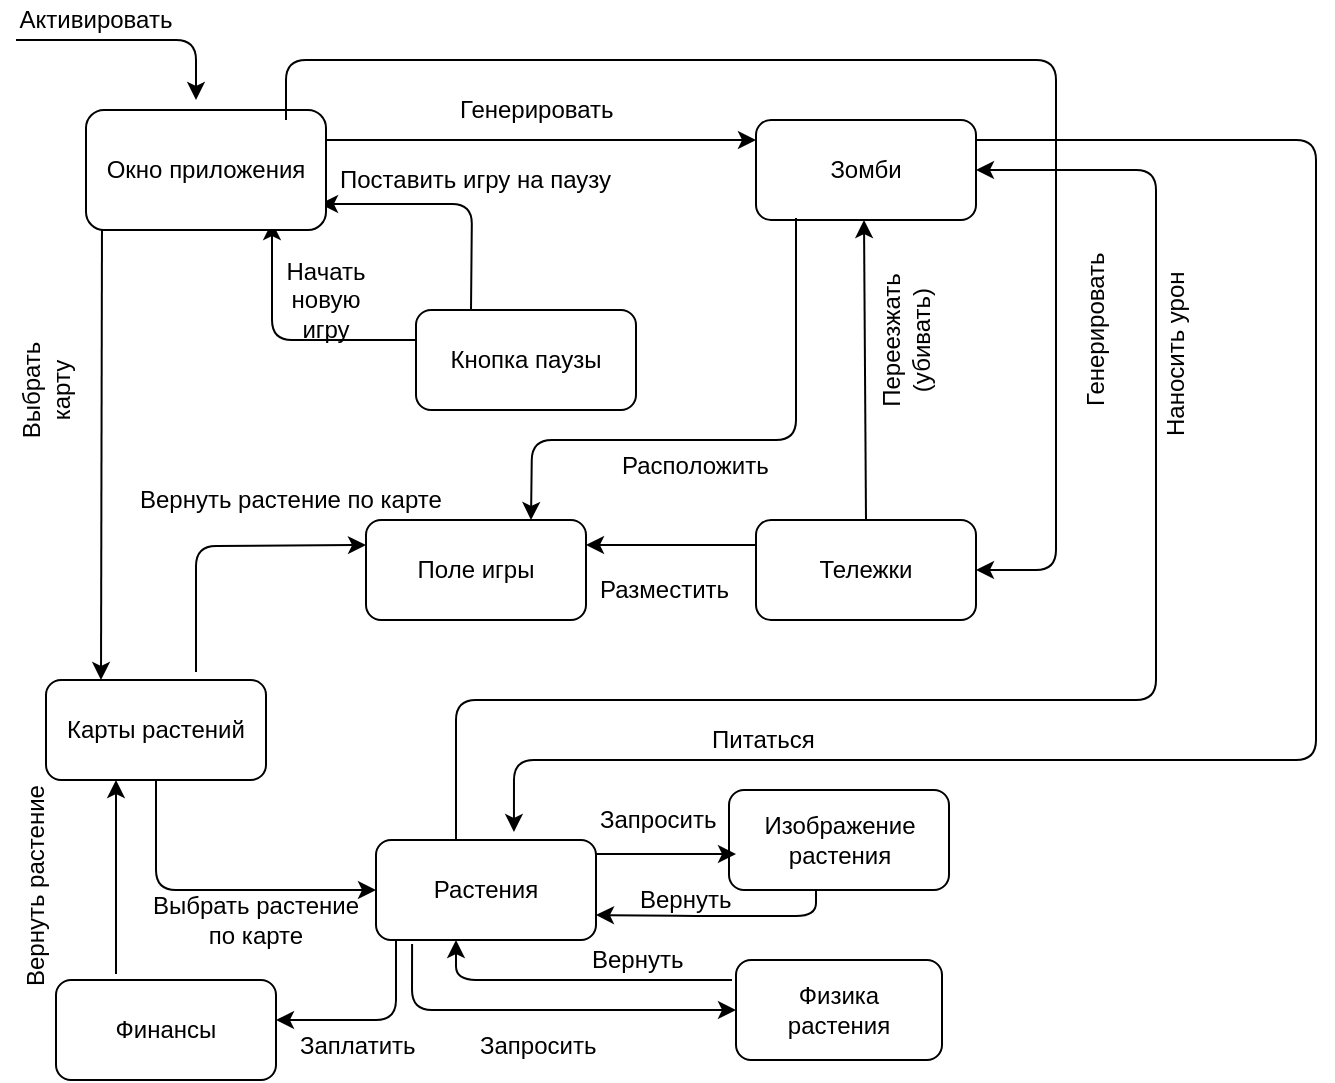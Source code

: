 <mxfile version="10.6.7" type="device"><diagram id="1jI_OOReCioyBArzENrf" name="Page-1"><mxGraphModel dx="1074" dy="615" grid="1" gridSize="10" guides="1" tooltips="1" connect="1" arrows="1" fold="1" page="1" pageScale="1" pageWidth="827" pageHeight="1169" math="0" shadow="0"><root><mxCell id="0"/><mxCell id="1" parent="0"/><mxCell id="V3O5GKK0T3z8zYh0M0_T-3" value="" style="endArrow=classic;html=1;entryX=0.5;entryY=0;entryDx=0;entryDy=0;" parent="1" edge="1"><mxGeometry width="50" height="50" relative="1" as="geometry"><mxPoint x="10" y="40" as="sourcePoint"/><mxPoint x="100" y="70" as="targetPoint"/><Array as="points"><mxPoint x="60" y="40"/><mxPoint x="100" y="40"/></Array></mxGeometry></mxCell><mxCell id="V3O5GKK0T3z8zYh0M0_T-5" value="Активировать&lt;br&gt;" style="text;html=1;strokeColor=none;fillColor=none;align=center;verticalAlign=middle;whiteSpace=wrap;rounded=0;" parent="1" vertex="1"><mxGeometry x="30" y="20" width="40" height="20" as="geometry"/></mxCell><mxCell id="V3O5GKK0T3z8zYh0M0_T-7" value="Растения" style="rounded=1;whiteSpace=wrap;html=1;" parent="1" vertex="1"><mxGeometry x="190" y="440" width="110" height="50" as="geometry"/></mxCell><mxCell id="V3O5GKK0T3z8zYh0M0_T-8" value="Карты растений" style="rounded=1;whiteSpace=wrap;html=1;" parent="1" vertex="1"><mxGeometry x="25" y="360" width="110" height="50" as="geometry"/></mxCell><mxCell id="V3O5GKK0T3z8zYh0M0_T-10" value="Зомби" style="rounded=1;whiteSpace=wrap;html=1;" parent="1" vertex="1"><mxGeometry x="380" y="80" width="110" height="50" as="geometry"/></mxCell><mxCell id="V3O5GKK0T3z8zYh0M0_T-11" value="Тележки" style="rounded=1;whiteSpace=wrap;html=1;" parent="1" vertex="1"><mxGeometry x="380" y="280" width="110" height="50" as="geometry"/></mxCell><mxCell id="V3O5GKK0T3z8zYh0M0_T-12" value="" style="endArrow=classic;html=1;exitX=0.5;exitY=0;exitDx=0;exitDy=0;" parent="1" source="V3O5GKK0T3z8zYh0M0_T-11" edge="1"><mxGeometry width="50" height="50" relative="1" as="geometry"><mxPoint x="434" y="180" as="sourcePoint"/><mxPoint x="434" y="130" as="targetPoint"/></mxGeometry></mxCell><mxCell id="V3O5GKK0T3z8zYh0M0_T-13" value="Переезжать (убивать)" style="text;html=1;strokeColor=none;fillColor=none;align=center;verticalAlign=middle;whiteSpace=wrap;rounded=0;rotation=270;" parent="1" vertex="1"><mxGeometry x="435" y="180" width="40" height="20" as="geometry"/></mxCell><mxCell id="V3O5GKK0T3z8zYh0M0_T-15" value="" style="endArrow=classic;html=1;entryX=0.25;entryY=0;entryDx=0;entryDy=0;" parent="1" target="V3O5GKK0T3z8zYh0M0_T-8" edge="1"><mxGeometry width="50" height="50" relative="1" as="geometry"><mxPoint x="53" y="130" as="sourcePoint"/><mxPoint x="49.5" y="200" as="targetPoint"/></mxGeometry></mxCell><mxCell id="V3O5GKK0T3z8zYh0M0_T-16" value="Выбрать карту" style="text;html=1;strokeColor=none;fillColor=none;align=center;verticalAlign=middle;whiteSpace=wrap;rounded=0;rotation=270;" parent="1" vertex="1"><mxGeometry x="5" y="205" width="40" height="20" as="geometry"/></mxCell><mxCell id="V3O5GKK0T3z8zYh0M0_T-18" value="" style="endArrow=classic;html=1;exitX=0.5;exitY=1;exitDx=0;exitDy=0;entryX=0;entryY=0.5;entryDx=0;entryDy=0;" parent="1" source="V3O5GKK0T3z8zYh0M0_T-8" target="V3O5GKK0T3z8zYh0M0_T-7" edge="1"><mxGeometry width="50" height="50" relative="1" as="geometry"><mxPoint x="130" y="282" as="sourcePoint"/><mxPoint x="130" y="200" as="targetPoint"/><Array as="points"><mxPoint x="80" y="465"/></Array></mxGeometry></mxCell><mxCell id="V3O5GKK0T3z8zYh0M0_T-19" value="Выбрать растение по карте" style="text;html=1;strokeColor=none;fillColor=none;align=center;verticalAlign=middle;whiteSpace=wrap;rounded=0;rotation=0;" parent="1" vertex="1"><mxGeometry x="70" y="470" width="120" height="20" as="geometry"/></mxCell><mxCell id="V3O5GKK0T3z8zYh0M0_T-20" value="" style="endArrow=classic;html=1;" parent="1" edge="1"><mxGeometry width="50" height="50" relative="1" as="geometry"><mxPoint x="60" y="507" as="sourcePoint"/><mxPoint x="60" y="410" as="targetPoint"/><Array as="points"/></mxGeometry></mxCell><mxCell id="V3O5GKK0T3z8zYh0M0_T-21" value="Вернуть растение&lt;br&gt;&lt;br&gt;" style="text;html=1;resizable=0;points=[];autosize=1;align=left;verticalAlign=top;spacingTop=-4;rotation=270;" parent="1" vertex="1"><mxGeometry x="-35" y="440" width="120" height="30" as="geometry"/></mxCell><mxCell id="V3O5GKK0T3z8zYh0M0_T-22" value="" style="endArrow=classic;html=1;entryX=0;entryY=0.25;entryDx=0;entryDy=0;" parent="1" target="V3O5GKK0T3z8zYh0M0_T-26" edge="1"><mxGeometry width="50" height="50" relative="1" as="geometry"><mxPoint x="100" y="356" as="sourcePoint"/><mxPoint x="109" y="290" as="targetPoint"/><Array as="points"><mxPoint x="100" y="293"/></Array></mxGeometry></mxCell><mxCell id="V3O5GKK0T3z8zYh0M0_T-23" value="Вернуть растение по карте" style="text;html=1;resizable=0;points=[];autosize=1;align=left;verticalAlign=top;spacingTop=-4;rotation=0;" parent="1" vertex="1"><mxGeometry x="70" y="260" width="170" height="20" as="geometry"/></mxCell><mxCell id="V3O5GKK0T3z8zYh0M0_T-24" value="Физика&lt;br&gt;растения&lt;br&gt;" style="rounded=1;whiteSpace=wrap;html=1;" parent="1" vertex="1"><mxGeometry x="370" y="500" width="103" height="50" as="geometry"/></mxCell><mxCell id="V3O5GKK0T3z8zYh0M0_T-25" value="Изображение&lt;br&gt;растения&lt;br&gt;" style="rounded=1;whiteSpace=wrap;html=1;" parent="1" vertex="1"><mxGeometry x="366.5" y="415" width="110" height="50" as="geometry"/></mxCell><mxCell id="V3O5GKK0T3z8zYh0M0_T-26" value="Поле игры" style="rounded=1;whiteSpace=wrap;html=1;" parent="1" vertex="1"><mxGeometry x="185" y="280" width="110" height="50" as="geometry"/></mxCell><mxCell id="V3O5GKK0T3z8zYh0M0_T-27" value="Кнопка паузы" style="rounded=1;whiteSpace=wrap;html=1;" parent="1" vertex="1"><mxGeometry x="210" y="175" width="110" height="50" as="geometry"/></mxCell><mxCell id="V3O5GKK0T3z8zYh0M0_T-28" value="" style="endArrow=classic;html=1;entryX=0.817;entryY=1.017;entryDx=0;entryDy=0;entryPerimeter=0;" parent="1" edge="1"><mxGeometry width="50" height="50" relative="1" as="geometry"><mxPoint x="210" y="190" as="sourcePoint"/><mxPoint x="138" y="131" as="targetPoint"/><Array as="points"><mxPoint x="138" y="190"/></Array></mxGeometry></mxCell><mxCell id="V3O5GKK0T3z8zYh0M0_T-29" value="Начать новую игру" style="text;html=1;strokeColor=none;fillColor=none;align=center;verticalAlign=middle;whiteSpace=wrap;rounded=0;" parent="1" vertex="1"><mxGeometry x="145" y="160" width="40" height="20" as="geometry"/></mxCell><mxCell id="V3O5GKK0T3z8zYh0M0_T-30" value="" style="endArrow=classic;html=1;exitX=0.25;exitY=0;exitDx=0;exitDy=0;entryX=1.017;entryY=0.867;entryDx=0;entryDy=0;entryPerimeter=0;" parent="1" source="V3O5GKK0T3z8zYh0M0_T-27" edge="1"><mxGeometry width="50" height="50" relative="1" as="geometry"><mxPoint x="205" y="150" as="sourcePoint"/><mxPoint x="162" y="122" as="targetPoint"/><Array as="points"><mxPoint x="238" y="122"/></Array></mxGeometry></mxCell><mxCell id="V3O5GKK0T3z8zYh0M0_T-31" value="Поставить игру на паузу" style="text;html=1;resizable=0;points=[];autosize=1;align=left;verticalAlign=top;spacingTop=-4;" parent="1" vertex="1"><mxGeometry x="170" y="100" width="150" height="20" as="geometry"/></mxCell><mxCell id="V3O5GKK0T3z8zYh0M0_T-32" value="" style="endArrow=classic;html=1;" parent="1" edge="1"><mxGeometry width="50" height="50" relative="1" as="geometry"><mxPoint x="300" y="447" as="sourcePoint"/><mxPoint x="370" y="447" as="targetPoint"/><Array as="points"/></mxGeometry></mxCell><mxCell id="V3O5GKK0T3z8zYh0M0_T-35" value="" style="endArrow=classic;html=1;exitX=0.164;exitY=1.04;exitDx=0;exitDy=0;exitPerimeter=0;entryX=0;entryY=0.5;entryDx=0;entryDy=0;" parent="1" source="V3O5GKK0T3z8zYh0M0_T-7" target="V3O5GKK0T3z8zYh0M0_T-24" edge="1"><mxGeometry width="50" height="50" relative="1" as="geometry"><mxPoint x="260" y="570" as="sourcePoint"/><mxPoint x="310" y="520" as="targetPoint"/><Array as="points"><mxPoint x="208" y="525"/></Array></mxGeometry></mxCell><mxCell id="V3O5GKK0T3z8zYh0M0_T-36" value="Запросить&lt;br&gt;" style="text;html=1;resizable=0;points=[];autosize=1;align=left;verticalAlign=top;spacingTop=-4;" parent="1" vertex="1"><mxGeometry x="240" y="533" width="80" height="20" as="geometry"/></mxCell><mxCell id="V3O5GKK0T3z8zYh0M0_T-37" value="Запросить&lt;br&gt;" style="text;html=1;resizable=0;points=[];autosize=1;align=left;verticalAlign=top;spacingTop=-4;" parent="1" vertex="1"><mxGeometry x="300" y="420" width="80" height="20" as="geometry"/></mxCell><mxCell id="V3O5GKK0T3z8zYh0M0_T-38" value="" style="endArrow=classic;html=1;entryX=1;entryY=0.75;entryDx=0;entryDy=0;" parent="1" target="V3O5GKK0T3z8zYh0M0_T-7" edge="1"><mxGeometry width="50" height="50" relative="1" as="geometry"><mxPoint x="410" y="465" as="sourcePoint"/><mxPoint x="300" y="470" as="targetPoint"/><Array as="points"><mxPoint x="410" y="465"/><mxPoint x="410" y="478"/><mxPoint x="350" y="478"/></Array></mxGeometry></mxCell><mxCell id="V3O5GKK0T3z8zYh0M0_T-39" value="Вернуть" style="text;html=1;resizable=0;points=[];autosize=1;align=left;verticalAlign=top;spacingTop=-4;" parent="1" vertex="1"><mxGeometry x="320" y="460" width="60" height="20" as="geometry"/></mxCell><mxCell id="V3O5GKK0T3z8zYh0M0_T-40" value="" style="endArrow=classic;html=1;" parent="1" edge="1"><mxGeometry width="50" height="50" relative="1" as="geometry"><mxPoint x="368" y="510" as="sourcePoint"/><mxPoint x="230" y="490" as="targetPoint"/><Array as="points"><mxPoint x="230" y="510"/></Array></mxGeometry></mxCell><mxCell id="V3O5GKK0T3z8zYh0M0_T-41" value="Вернуть" style="text;html=1;resizable=0;points=[];autosize=1;align=left;verticalAlign=top;spacingTop=-4;" parent="1" vertex="1"><mxGeometry x="296" y="490" width="60" height="20" as="geometry"/></mxCell><mxCell id="rfQszaBnHaTrKJ85pWkY-1" value="Окно приложения" style="rounded=1;whiteSpace=wrap;html=1;" parent="1" vertex="1"><mxGeometry x="45" y="75" width="120" height="60" as="geometry"/></mxCell><mxCell id="rfQszaBnHaTrKJ85pWkY-2" value="" style="endArrow=classic;html=1;entryX=0.75;entryY=0;entryDx=0;entryDy=0;" parent="1" target="V3O5GKK0T3z8zYh0M0_T-26" edge="1"><mxGeometry width="50" height="50" relative="1" as="geometry"><mxPoint x="400" y="129" as="sourcePoint"/><mxPoint x="426" y="174.5" as="targetPoint"/><Array as="points"><mxPoint x="400" y="240"/><mxPoint x="330" y="240"/><mxPoint x="268" y="240"/></Array></mxGeometry></mxCell><mxCell id="rfQszaBnHaTrKJ85pWkY-3" value="Расположить" style="text;html=1;resizable=0;points=[];autosize=1;align=left;verticalAlign=top;spacingTop=-4;" parent="1" vertex="1"><mxGeometry x="311" y="242.5" width="90" height="20" as="geometry"/></mxCell><mxCell id="rfQszaBnHaTrKJ85pWkY-4" value="" style="endArrow=classic;html=1;" parent="1" edge="1"><mxGeometry width="50" height="50" relative="1" as="geometry"><mxPoint x="165" y="90" as="sourcePoint"/><mxPoint x="380" y="90" as="targetPoint"/></mxGeometry></mxCell><mxCell id="rfQszaBnHaTrKJ85pWkY-5" value="Генерировать&lt;br&gt;" style="text;html=1;resizable=0;points=[];autosize=1;align=left;verticalAlign=top;spacingTop=-4;" parent="1" vertex="1"><mxGeometry x="230" y="65" width="100" height="20" as="geometry"/></mxCell><mxCell id="rfQszaBnHaTrKJ85pWkY-6" value="" style="endArrow=classic;html=1;entryX=1;entryY=0.5;entryDx=0;entryDy=0;" parent="1" target="V3O5GKK0T3z8zYh0M0_T-11" edge="1"><mxGeometry width="50" height="50" relative="1" as="geometry"><mxPoint x="145" y="80" as="sourcePoint"/><mxPoint x="540" y="320" as="targetPoint"/><Array as="points"><mxPoint x="145" y="50"/><mxPoint x="530" y="50"/><mxPoint x="530" y="305"/></Array></mxGeometry></mxCell><mxCell id="rfQszaBnHaTrKJ85pWkY-7" value="Генерировать" style="text;html=1;resizable=0;points=[];autosize=1;align=left;verticalAlign=top;spacingTop=-4;rotation=270;" parent="1" vertex="1"><mxGeometry x="500" y="165" width="100" height="20" as="geometry"/></mxCell><mxCell id="rfQszaBnHaTrKJ85pWkY-8" value="" style="endArrow=classic;html=1;entryX=1;entryY=0.25;entryDx=0;entryDy=0;exitX=0;exitY=0.25;exitDx=0;exitDy=0;" parent="1" source="V3O5GKK0T3z8zYh0M0_T-11" target="V3O5GKK0T3z8zYh0M0_T-26" edge="1"><mxGeometry width="50" height="50" relative="1" as="geometry"><mxPoint x="380" y="300" as="sourcePoint"/><mxPoint x="320" y="280" as="targetPoint"/></mxGeometry></mxCell><mxCell id="rfQszaBnHaTrKJ85pWkY-9" value="Разместить" style="text;html=1;resizable=0;points=[];autosize=1;align=left;verticalAlign=top;spacingTop=-4;" parent="1" vertex="1"><mxGeometry x="300" y="305" width="80" height="20" as="geometry"/></mxCell><mxCell id="rfQszaBnHaTrKJ85pWkY-10" value="" style="endArrow=classic;html=1;entryX=1;entryY=0.5;entryDx=0;entryDy=0;" parent="1" target="V3O5GKK0T3z8zYh0M0_T-10" edge="1"><mxGeometry width="50" height="50" relative="1" as="geometry"><mxPoint x="230" y="440" as="sourcePoint"/><mxPoint x="580" y="100" as="targetPoint"/><Array as="points"><mxPoint x="230" y="370"/><mxPoint x="580" y="370"/><mxPoint x="580" y="105"/></Array></mxGeometry></mxCell><mxCell id="rfQszaBnHaTrKJ85pWkY-11" value="Наносить урон&lt;br&gt;" style="text;html=1;resizable=0;points=[];autosize=1;align=left;verticalAlign=top;spacingTop=-4;rotation=270;" parent="1" vertex="1"><mxGeometry x="540" y="180" width="100" height="20" as="geometry"/></mxCell><mxCell id="rfQszaBnHaTrKJ85pWkY-12" value="" style="endArrow=classic;html=1;entryX=0.627;entryY=-0.08;entryDx=0;entryDy=0;entryPerimeter=0;" parent="1" target="V3O5GKK0T3z8zYh0M0_T-7" edge="1"><mxGeometry width="50" height="50" relative="1" as="geometry"><mxPoint x="490" y="90" as="sourcePoint"/><mxPoint x="260" y="390" as="targetPoint"/><Array as="points"><mxPoint x="660" y="90"/><mxPoint x="660" y="400"/><mxPoint x="460" y="400"/><mxPoint x="259" y="400"/></Array></mxGeometry></mxCell><mxCell id="rfQszaBnHaTrKJ85pWkY-13" value="Питаться" style="text;html=1;resizable=0;points=[];autosize=1;align=left;verticalAlign=top;spacingTop=-4;" parent="1" vertex="1"><mxGeometry x="356" y="380" width="70" height="20" as="geometry"/></mxCell><mxCell id="rfQszaBnHaTrKJ85pWkY-15" value="Финансы" style="rounded=1;whiteSpace=wrap;html=1;" parent="1" vertex="1"><mxGeometry x="30" y="510" width="110" height="50" as="geometry"/></mxCell><mxCell id="rfQszaBnHaTrKJ85pWkY-16" value="" style="endArrow=classic;html=1;" parent="1" edge="1"><mxGeometry width="50" height="50" relative="1" as="geometry"><mxPoint x="200" y="490" as="sourcePoint"/><mxPoint x="140" y="530" as="targetPoint"/><Array as="points"><mxPoint x="200" y="530"/></Array></mxGeometry></mxCell><mxCell id="rfQszaBnHaTrKJ85pWkY-17" value="Заплатить" style="text;html=1;resizable=0;points=[];autosize=1;align=left;verticalAlign=top;spacingTop=-4;" parent="1" vertex="1"><mxGeometry x="150" y="533" width="70" height="20" as="geometry"/></mxCell></root></mxGraphModel></diagram></mxfile>